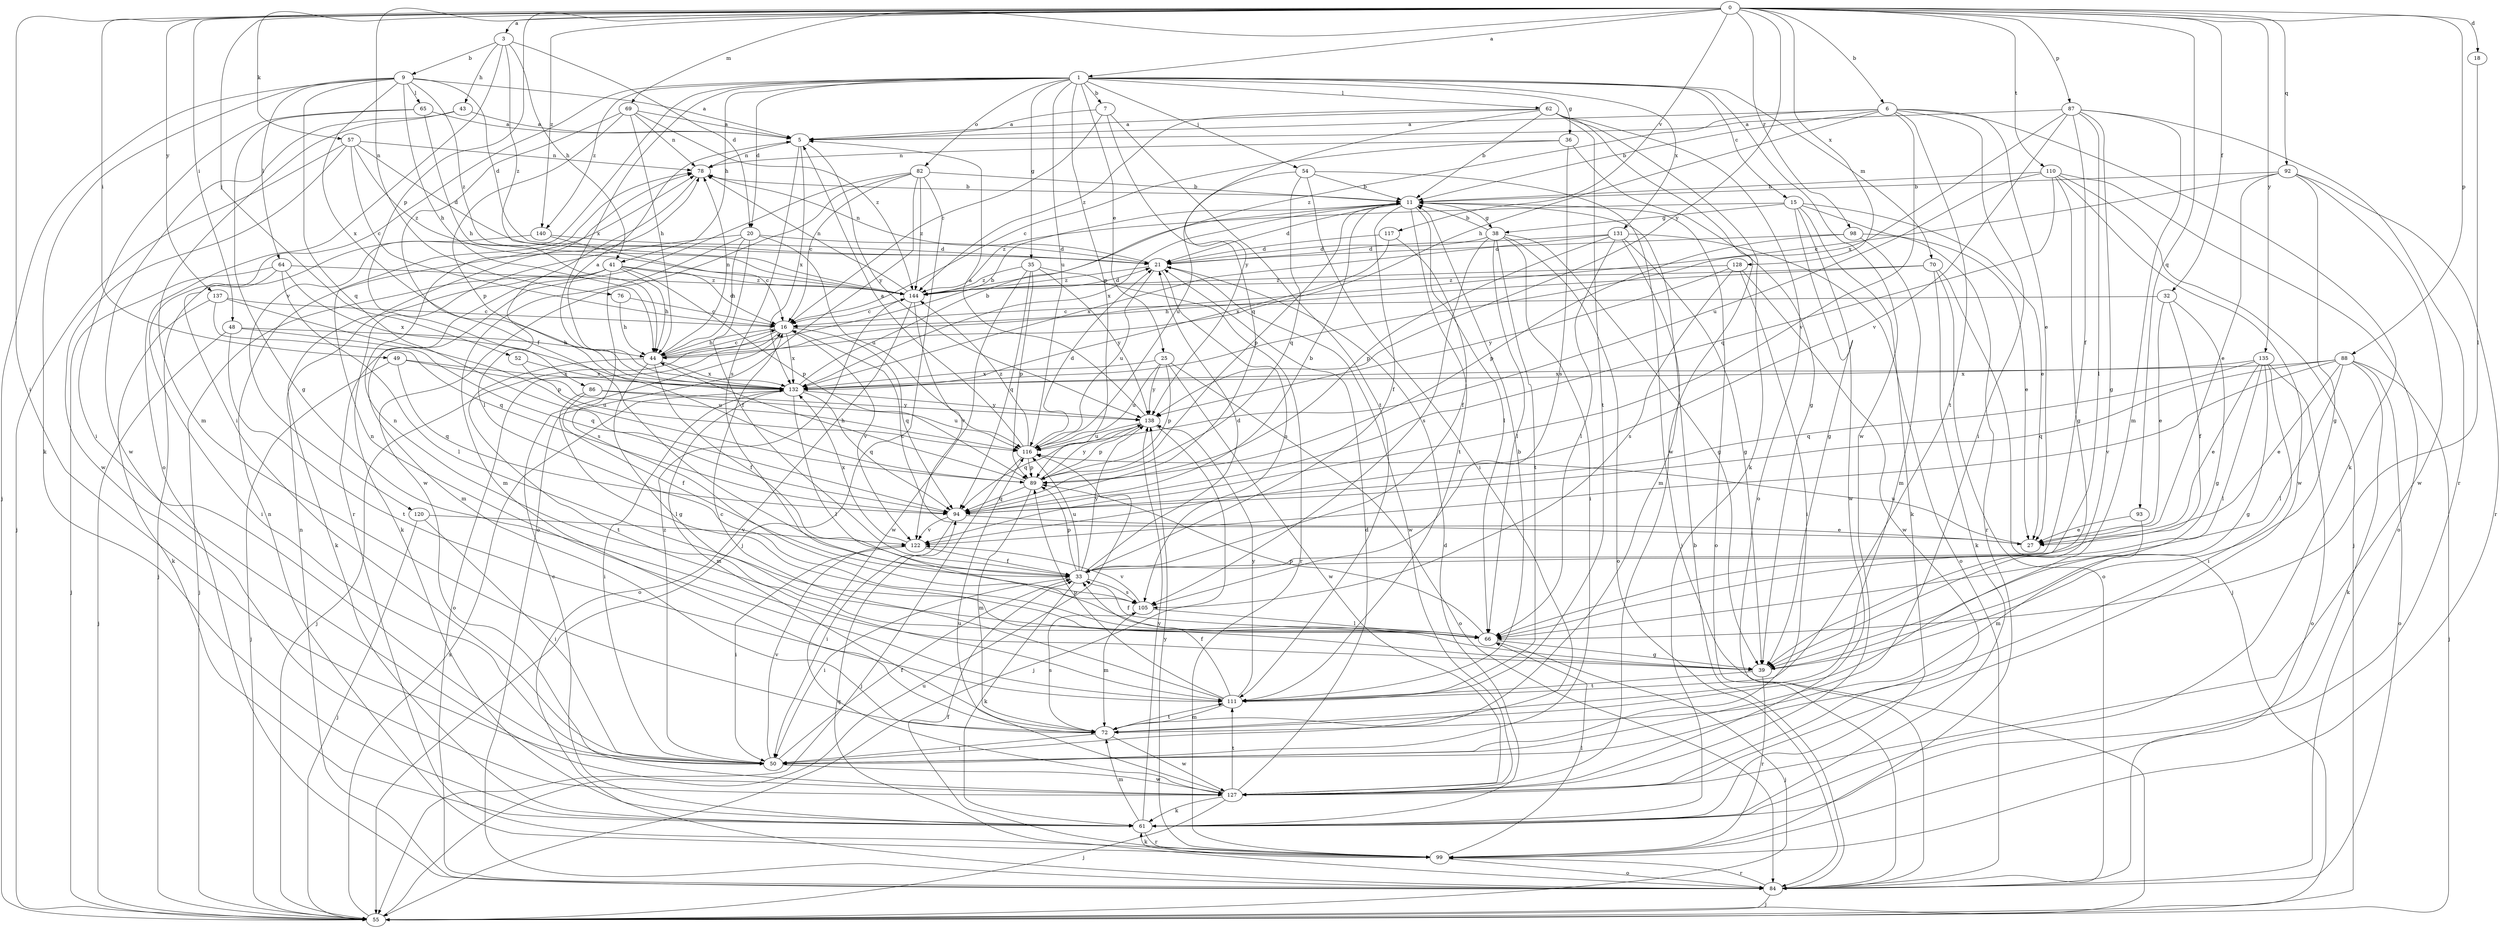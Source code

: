 strict digraph  {
0;
1;
3;
5;
6;
7;
9;
11;
15;
16;
18;
20;
21;
25;
27;
32;
33;
35;
36;
38;
39;
41;
43;
44;
48;
49;
50;
52;
54;
55;
57;
61;
62;
64;
65;
66;
69;
70;
72;
76;
78;
82;
84;
86;
87;
88;
89;
92;
93;
94;
98;
99;
105;
110;
111;
116;
117;
120;
122;
127;
128;
131;
132;
135;
137;
138;
140;
144;
0 -> 1  [label=a];
0 -> 3  [label=a];
0 -> 6  [label=b];
0 -> 18  [label=d];
0 -> 32  [label=f];
0 -> 48  [label=i];
0 -> 49  [label=i];
0 -> 50  [label=i];
0 -> 52  [label=j];
0 -> 57  [label=k];
0 -> 69  [label=m];
0 -> 76  [label=n];
0 -> 86  [label=p];
0 -> 87  [label=p];
0 -> 88  [label=p];
0 -> 92  [label=q];
0 -> 93  [label=q];
0 -> 98  [label=r];
0 -> 110  [label=t];
0 -> 117  [label=v];
0 -> 128  [label=x];
0 -> 135  [label=y];
0 -> 137  [label=y];
0 -> 138  [label=y];
0 -> 140  [label=z];
1 -> 7  [label=b];
1 -> 15  [label=c];
1 -> 20  [label=d];
1 -> 25  [label=e];
1 -> 35  [label=g];
1 -> 36  [label=g];
1 -> 41  [label=h];
1 -> 50  [label=i];
1 -> 54  [label=j];
1 -> 62  [label=l];
1 -> 70  [label=m];
1 -> 82  [label=o];
1 -> 89  [label=p];
1 -> 116  [label=u];
1 -> 120  [label=v];
1 -> 127  [label=w];
1 -> 131  [label=x];
1 -> 132  [label=x];
1 -> 140  [label=z];
3 -> 9  [label=b];
3 -> 20  [label=d];
3 -> 41  [label=h];
3 -> 43  [label=h];
3 -> 84  [label=o];
3 -> 144  [label=z];
5 -> 78  [label=n];
5 -> 105  [label=s];
5 -> 132  [label=x];
5 -> 138  [label=y];
6 -> 5  [label=a];
6 -> 11  [label=b];
6 -> 27  [label=e];
6 -> 44  [label=h];
6 -> 50  [label=i];
6 -> 61  [label=k];
6 -> 111  [label=t];
6 -> 122  [label=v];
6 -> 144  [label=z];
7 -> 5  [label=a];
7 -> 16  [label=c];
7 -> 94  [label=q];
7 -> 111  [label=t];
9 -> 5  [label=a];
9 -> 21  [label=d];
9 -> 44  [label=h];
9 -> 55  [label=j];
9 -> 61  [label=k];
9 -> 64  [label=l];
9 -> 65  [label=l];
9 -> 94  [label=q];
9 -> 132  [label=x];
9 -> 144  [label=z];
11 -> 21  [label=d];
11 -> 33  [label=f];
11 -> 38  [label=g];
11 -> 66  [label=l];
11 -> 84  [label=o];
11 -> 89  [label=p];
11 -> 111  [label=t];
11 -> 132  [label=x];
15 -> 27  [label=e];
15 -> 38  [label=g];
15 -> 39  [label=g];
15 -> 61  [label=k];
15 -> 99  [label=r];
15 -> 127  [label=w];
15 -> 144  [label=z];
16 -> 44  [label=h];
16 -> 55  [label=j];
16 -> 84  [label=o];
16 -> 94  [label=q];
16 -> 122  [label=v];
16 -> 132  [label=x];
18 -> 66  [label=l];
20 -> 21  [label=d];
20 -> 33  [label=f];
20 -> 44  [label=h];
20 -> 61  [label=k];
20 -> 72  [label=m];
20 -> 116  [label=u];
21 -> 78  [label=n];
21 -> 105  [label=s];
21 -> 116  [label=u];
21 -> 127  [label=w];
21 -> 144  [label=z];
25 -> 84  [label=o];
25 -> 89  [label=p];
25 -> 116  [label=u];
25 -> 127  [label=w];
25 -> 132  [label=x];
25 -> 138  [label=y];
27 -> 16  [label=c];
27 -> 116  [label=u];
32 -> 16  [label=c];
32 -> 27  [label=e];
32 -> 33  [label=f];
32 -> 39  [label=g];
33 -> 21  [label=d];
33 -> 50  [label=i];
33 -> 61  [label=k];
33 -> 89  [label=p];
33 -> 105  [label=s];
33 -> 116  [label=u];
33 -> 138  [label=y];
35 -> 89  [label=p];
35 -> 94  [label=q];
35 -> 99  [label=r];
35 -> 127  [label=w];
35 -> 138  [label=y];
35 -> 144  [label=z];
36 -> 16  [label=c];
36 -> 39  [label=g];
36 -> 78  [label=n];
36 -> 105  [label=s];
38 -> 11  [label=b];
38 -> 21  [label=d];
38 -> 39  [label=g];
38 -> 50  [label=i];
38 -> 66  [label=l];
38 -> 84  [label=o];
38 -> 105  [label=s];
38 -> 111  [label=t];
39 -> 78  [label=n];
39 -> 99  [label=r];
39 -> 111  [label=t];
41 -> 16  [label=c];
41 -> 44  [label=h];
41 -> 55  [label=j];
41 -> 61  [label=k];
41 -> 72  [label=m];
41 -> 89  [label=p];
41 -> 105  [label=s];
41 -> 144  [label=z];
43 -> 5  [label=a];
43 -> 72  [label=m];
43 -> 127  [label=w];
44 -> 11  [label=b];
44 -> 16  [label=c];
44 -> 33  [label=f];
44 -> 39  [label=g];
44 -> 78  [label=n];
44 -> 111  [label=t];
44 -> 132  [label=x];
48 -> 44  [label=h];
48 -> 55  [label=j];
48 -> 94  [label=q];
48 -> 111  [label=t];
49 -> 55  [label=j];
49 -> 94  [label=q];
49 -> 116  [label=u];
49 -> 132  [label=x];
50 -> 33  [label=f];
50 -> 122  [label=v];
50 -> 127  [label=w];
50 -> 144  [label=z];
52 -> 116  [label=u];
52 -> 132  [label=x];
54 -> 11  [label=b];
54 -> 50  [label=i];
54 -> 55  [label=j];
54 -> 94  [label=q];
54 -> 116  [label=u];
55 -> 116  [label=u];
55 -> 132  [label=x];
57 -> 16  [label=c];
57 -> 21  [label=d];
57 -> 55  [label=j];
57 -> 78  [label=n];
57 -> 127  [label=w];
57 -> 144  [label=z];
61 -> 16  [label=c];
61 -> 21  [label=d];
61 -> 72  [label=m];
61 -> 99  [label=r];
61 -> 138  [label=y];
62 -> 5  [label=a];
62 -> 11  [label=b];
62 -> 61  [label=k];
62 -> 84  [label=o];
62 -> 111  [label=t];
62 -> 127  [label=w];
62 -> 138  [label=y];
62 -> 144  [label=z];
64 -> 50  [label=i];
64 -> 55  [label=j];
64 -> 66  [label=l];
64 -> 132  [label=x];
64 -> 144  [label=z];
65 -> 5  [label=a];
65 -> 39  [label=g];
65 -> 44  [label=h];
65 -> 50  [label=i];
66 -> 33  [label=f];
66 -> 39  [label=g];
66 -> 55  [label=j];
66 -> 89  [label=p];
69 -> 5  [label=a];
69 -> 33  [label=f];
69 -> 44  [label=h];
69 -> 78  [label=n];
69 -> 89  [label=p];
69 -> 144  [label=z];
70 -> 44  [label=h];
70 -> 55  [label=j];
70 -> 61  [label=k];
70 -> 84  [label=o];
70 -> 144  [label=z];
72 -> 50  [label=i];
72 -> 105  [label=s];
72 -> 111  [label=t];
72 -> 127  [label=w];
76 -> 16  [label=c];
76 -> 44  [label=h];
78 -> 11  [label=b];
78 -> 66  [label=l];
82 -> 11  [label=b];
82 -> 16  [label=c];
82 -> 55  [label=j];
82 -> 84  [label=o];
82 -> 99  [label=r];
82 -> 127  [label=w];
82 -> 144  [label=z];
84 -> 11  [label=b];
84 -> 55  [label=j];
84 -> 78  [label=n];
84 -> 94  [label=q];
84 -> 99  [label=r];
86 -> 33  [label=f];
86 -> 66  [label=l];
86 -> 116  [label=u];
86 -> 138  [label=y];
87 -> 5  [label=a];
87 -> 33  [label=f];
87 -> 39  [label=g];
87 -> 66  [label=l];
87 -> 72  [label=m];
87 -> 99  [label=r];
87 -> 122  [label=v];
87 -> 132  [label=x];
88 -> 27  [label=e];
88 -> 55  [label=j];
88 -> 61  [label=k];
88 -> 66  [label=l];
88 -> 84  [label=o];
88 -> 94  [label=q];
88 -> 122  [label=v];
88 -> 132  [label=x];
89 -> 44  [label=h];
89 -> 72  [label=m];
89 -> 94  [label=q];
89 -> 138  [label=y];
92 -> 11  [label=b];
92 -> 16  [label=c];
92 -> 27  [label=e];
92 -> 39  [label=g];
92 -> 99  [label=r];
92 -> 127  [label=w];
93 -> 27  [label=e];
93 -> 72  [label=m];
94 -> 11  [label=b];
94 -> 27  [label=e];
94 -> 50  [label=i];
94 -> 122  [label=v];
98 -> 21  [label=d];
98 -> 27  [label=e];
98 -> 72  [label=m];
98 -> 89  [label=p];
99 -> 33  [label=f];
99 -> 61  [label=k];
99 -> 66  [label=l];
99 -> 78  [label=n];
99 -> 84  [label=o];
99 -> 138  [label=y];
105 -> 66  [label=l];
105 -> 72  [label=m];
105 -> 122  [label=v];
110 -> 11  [label=b];
110 -> 39  [label=g];
110 -> 55  [label=j];
110 -> 84  [label=o];
110 -> 94  [label=q];
110 -> 116  [label=u];
110 -> 127  [label=w];
111 -> 11  [label=b];
111 -> 16  [label=c];
111 -> 33  [label=f];
111 -> 72  [label=m];
111 -> 78  [label=n];
111 -> 89  [label=p];
111 -> 138  [label=y];
116 -> 5  [label=a];
116 -> 21  [label=d];
116 -> 55  [label=j];
116 -> 89  [label=p];
116 -> 144  [label=z];
117 -> 21  [label=d];
117 -> 33  [label=f];
117 -> 132  [label=x];
120 -> 50  [label=i];
120 -> 55  [label=j];
120 -> 122  [label=v];
122 -> 33  [label=f];
122 -> 50  [label=i];
122 -> 132  [label=x];
127 -> 21  [label=d];
127 -> 55  [label=j];
127 -> 61  [label=k];
127 -> 111  [label=t];
127 -> 116  [label=u];
128 -> 50  [label=i];
128 -> 105  [label=s];
128 -> 127  [label=w];
128 -> 138  [label=y];
128 -> 144  [label=z];
131 -> 21  [label=d];
131 -> 39  [label=g];
131 -> 66  [label=l];
131 -> 72  [label=m];
131 -> 84  [label=o];
131 -> 89  [label=p];
131 -> 132  [label=x];
132 -> 5  [label=a];
132 -> 11  [label=b];
132 -> 50  [label=i];
132 -> 66  [label=l];
132 -> 72  [label=m];
132 -> 94  [label=q];
132 -> 138  [label=y];
135 -> 27  [label=e];
135 -> 39  [label=g];
135 -> 50  [label=i];
135 -> 66  [label=l];
135 -> 84  [label=o];
135 -> 94  [label=q];
135 -> 132  [label=x];
137 -> 16  [label=c];
137 -> 61  [label=k];
137 -> 89  [label=p];
137 -> 94  [label=q];
138 -> 5  [label=a];
138 -> 55  [label=j];
138 -> 89  [label=p];
138 -> 94  [label=q];
138 -> 116  [label=u];
140 -> 16  [label=c];
140 -> 21  [label=d];
140 -> 55  [label=j];
144 -> 16  [label=c];
144 -> 21  [label=d];
144 -> 78  [label=n];
144 -> 84  [label=o];
144 -> 122  [label=v];
}
